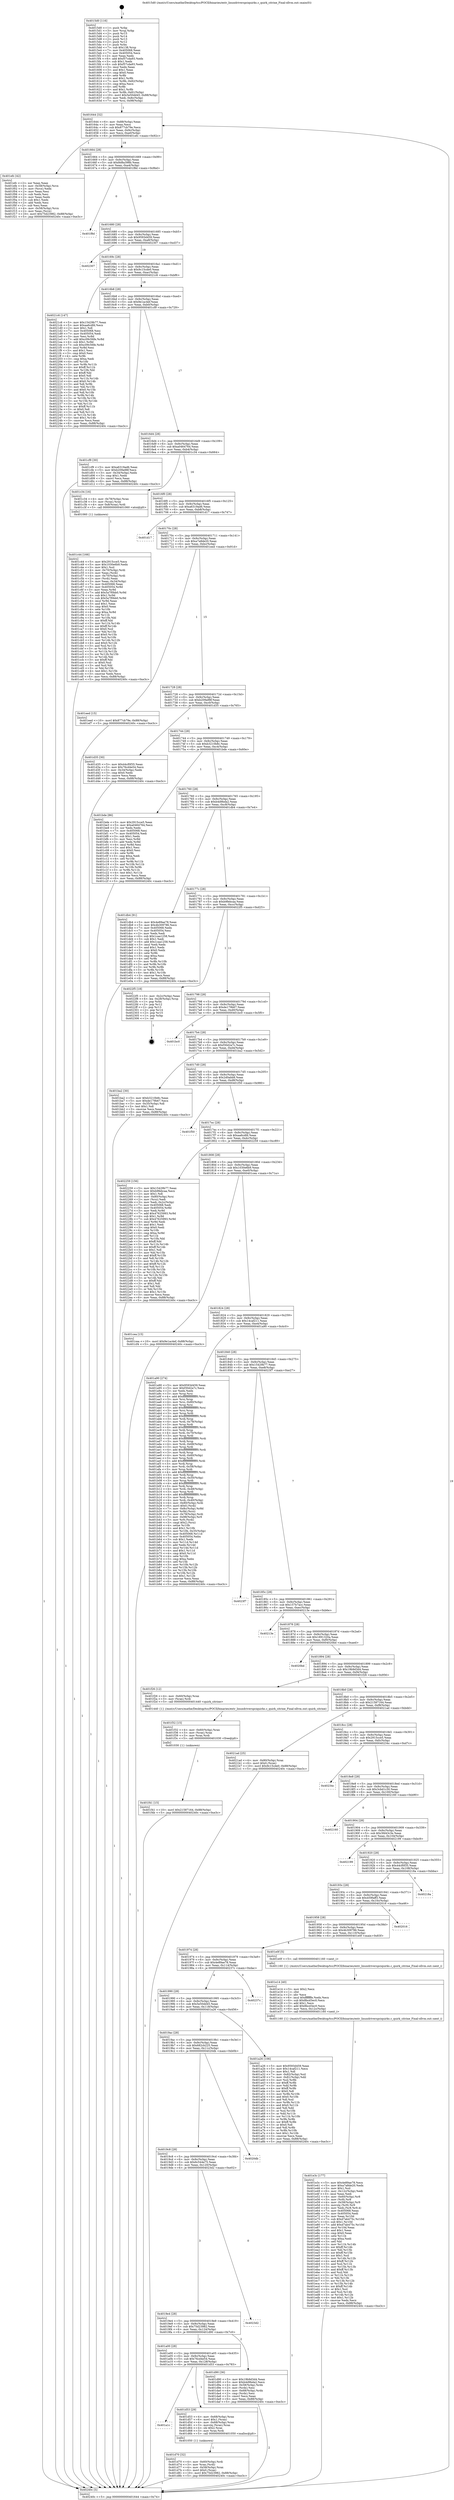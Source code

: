 digraph "0x4015d0" {
  label = "0x4015d0 (/mnt/c/Users/mathe/Desktop/tcc/POCII/binaries/extr_linuxdriverspciquirks.c_quirk_citrine_Final-ollvm.out::main(0))"
  labelloc = "t"
  node[shape=record]

  Entry [label="",width=0.3,height=0.3,shape=circle,fillcolor=black,style=filled]
  "0x401644" [label="{
     0x401644 [32]\l
     | [instrs]\l
     &nbsp;&nbsp;0x401644 \<+6\>: mov -0x88(%rbp),%eax\l
     &nbsp;&nbsp;0x40164a \<+2\>: mov %eax,%ecx\l
     &nbsp;&nbsp;0x40164c \<+6\>: sub $0x877cb79e,%ecx\l
     &nbsp;&nbsp;0x401652 \<+6\>: mov %eax,-0x9c(%rbp)\l
     &nbsp;&nbsp;0x401658 \<+6\>: mov %ecx,-0xa0(%rbp)\l
     &nbsp;&nbsp;0x40165e \<+6\>: je 0000000000401efc \<main+0x92c\>\l
  }"]
  "0x401efc" [label="{
     0x401efc [42]\l
     | [instrs]\l
     &nbsp;&nbsp;0x401efc \<+2\>: xor %eax,%eax\l
     &nbsp;&nbsp;0x401efe \<+4\>: mov -0x58(%rbp),%rcx\l
     &nbsp;&nbsp;0x401f02 \<+2\>: mov (%rcx),%edx\l
     &nbsp;&nbsp;0x401f04 \<+2\>: mov %eax,%esi\l
     &nbsp;&nbsp;0x401f06 \<+2\>: sub %edx,%esi\l
     &nbsp;&nbsp;0x401f08 \<+2\>: mov %eax,%edx\l
     &nbsp;&nbsp;0x401f0a \<+3\>: sub $0x1,%edx\l
     &nbsp;&nbsp;0x401f0d \<+2\>: add %edx,%esi\l
     &nbsp;&nbsp;0x401f0f \<+2\>: sub %esi,%eax\l
     &nbsp;&nbsp;0x401f11 \<+4\>: mov -0x58(%rbp),%rcx\l
     &nbsp;&nbsp;0x401f15 \<+2\>: mov %eax,(%rcx)\l
     &nbsp;&nbsp;0x401f17 \<+10\>: movl $0x75d23982,-0x88(%rbp)\l
     &nbsp;&nbsp;0x401f21 \<+5\>: jmp 000000000040240c \<main+0xe3c\>\l
  }"]
  "0x401664" [label="{
     0x401664 [28]\l
     | [instrs]\l
     &nbsp;&nbsp;0x401664 \<+5\>: jmp 0000000000401669 \<main+0x99\>\l
     &nbsp;&nbsp;0x401669 \<+6\>: mov -0x9c(%rbp),%eax\l
     &nbsp;&nbsp;0x40166f \<+5\>: sub $0x8d8a398b,%eax\l
     &nbsp;&nbsp;0x401674 \<+6\>: mov %eax,-0xa4(%rbp)\l
     &nbsp;&nbsp;0x40167a \<+6\>: je 0000000000401f8d \<main+0x9bd\>\l
  }"]
  Exit [label="",width=0.3,height=0.3,shape=circle,fillcolor=black,style=filled,peripheries=2]
  "0x401f8d" [label="{
     0x401f8d\l
  }", style=dashed]
  "0x401680" [label="{
     0x401680 [28]\l
     | [instrs]\l
     &nbsp;&nbsp;0x401680 \<+5\>: jmp 0000000000401685 \<main+0xb5\>\l
     &nbsp;&nbsp;0x401685 \<+6\>: mov -0x9c(%rbp),%eax\l
     &nbsp;&nbsp;0x40168b \<+5\>: sub $0x9593d459,%eax\l
     &nbsp;&nbsp;0x401690 \<+6\>: mov %eax,-0xa8(%rbp)\l
     &nbsp;&nbsp;0x401696 \<+6\>: je 0000000000402307 \<main+0xd37\>\l
  }"]
  "0x401f41" [label="{
     0x401f41 [15]\l
     | [instrs]\l
     &nbsp;&nbsp;0x401f41 \<+10\>: movl $0x21587164,-0x88(%rbp)\l
     &nbsp;&nbsp;0x401f4b \<+5\>: jmp 000000000040240c \<main+0xe3c\>\l
  }"]
  "0x402307" [label="{
     0x402307\l
  }", style=dashed]
  "0x40169c" [label="{
     0x40169c [28]\l
     | [instrs]\l
     &nbsp;&nbsp;0x40169c \<+5\>: jmp 00000000004016a1 \<main+0xd1\>\l
     &nbsp;&nbsp;0x4016a1 \<+6\>: mov -0x9c(%rbp),%eax\l
     &nbsp;&nbsp;0x4016a7 \<+5\>: sub $0x9c15cde0,%eax\l
     &nbsp;&nbsp;0x4016ac \<+6\>: mov %eax,-0xac(%rbp)\l
     &nbsp;&nbsp;0x4016b2 \<+6\>: je 00000000004021c6 \<main+0xbf6\>\l
  }"]
  "0x401f32" [label="{
     0x401f32 [15]\l
     | [instrs]\l
     &nbsp;&nbsp;0x401f32 \<+4\>: mov -0x60(%rbp),%rax\l
     &nbsp;&nbsp;0x401f36 \<+3\>: mov (%rax),%rax\l
     &nbsp;&nbsp;0x401f39 \<+3\>: mov %rax,%rdi\l
     &nbsp;&nbsp;0x401f3c \<+5\>: call 0000000000401030 \<free@plt\>\l
     | [calls]\l
     &nbsp;&nbsp;0x401030 \{1\} (unknown)\l
  }"]
  "0x4021c6" [label="{
     0x4021c6 [147]\l
     | [instrs]\l
     &nbsp;&nbsp;0x4021c6 \<+5\>: mov $0x15429b77,%eax\l
     &nbsp;&nbsp;0x4021cb \<+5\>: mov $0xaa6cdfd,%ecx\l
     &nbsp;&nbsp;0x4021d0 \<+2\>: mov $0x1,%dl\l
     &nbsp;&nbsp;0x4021d2 \<+7\>: mov 0x405068,%esi\l
     &nbsp;&nbsp;0x4021d9 \<+7\>: mov 0x405054,%edi\l
     &nbsp;&nbsp;0x4021e0 \<+3\>: mov %esi,%r8d\l
     &nbsp;&nbsp;0x4021e3 \<+7\>: add $0xc09c56fe,%r8d\l
     &nbsp;&nbsp;0x4021ea \<+4\>: sub $0x1,%r8d\l
     &nbsp;&nbsp;0x4021ee \<+7\>: sub $0xc09c56fe,%r8d\l
     &nbsp;&nbsp;0x4021f5 \<+4\>: imul %r8d,%esi\l
     &nbsp;&nbsp;0x4021f9 \<+3\>: and $0x1,%esi\l
     &nbsp;&nbsp;0x4021fc \<+3\>: cmp $0x0,%esi\l
     &nbsp;&nbsp;0x4021ff \<+4\>: sete %r9b\l
     &nbsp;&nbsp;0x402203 \<+3\>: cmp $0xa,%edi\l
     &nbsp;&nbsp;0x402206 \<+4\>: setl %r10b\l
     &nbsp;&nbsp;0x40220a \<+3\>: mov %r9b,%r11b\l
     &nbsp;&nbsp;0x40220d \<+4\>: xor $0xff,%r11b\l
     &nbsp;&nbsp;0x402211 \<+3\>: mov %r10b,%bl\l
     &nbsp;&nbsp;0x402214 \<+3\>: xor $0xff,%bl\l
     &nbsp;&nbsp;0x402217 \<+3\>: xor $0x0,%dl\l
     &nbsp;&nbsp;0x40221a \<+3\>: mov %r11b,%r14b\l
     &nbsp;&nbsp;0x40221d \<+4\>: and $0x0,%r14b\l
     &nbsp;&nbsp;0x402221 \<+3\>: and %dl,%r9b\l
     &nbsp;&nbsp;0x402224 \<+3\>: mov %bl,%r15b\l
     &nbsp;&nbsp;0x402227 \<+4\>: and $0x0,%r15b\l
     &nbsp;&nbsp;0x40222b \<+3\>: and %dl,%r10b\l
     &nbsp;&nbsp;0x40222e \<+3\>: or %r9b,%r14b\l
     &nbsp;&nbsp;0x402231 \<+3\>: or %r10b,%r15b\l
     &nbsp;&nbsp;0x402234 \<+3\>: xor %r15b,%r14b\l
     &nbsp;&nbsp;0x402237 \<+3\>: or %bl,%r11b\l
     &nbsp;&nbsp;0x40223a \<+4\>: xor $0xff,%r11b\l
     &nbsp;&nbsp;0x40223e \<+3\>: or $0x0,%dl\l
     &nbsp;&nbsp;0x402241 \<+3\>: and %dl,%r11b\l
     &nbsp;&nbsp;0x402244 \<+3\>: or %r11b,%r14b\l
     &nbsp;&nbsp;0x402247 \<+4\>: test $0x1,%r14b\l
     &nbsp;&nbsp;0x40224b \<+3\>: cmovne %ecx,%eax\l
     &nbsp;&nbsp;0x40224e \<+6\>: mov %eax,-0x88(%rbp)\l
     &nbsp;&nbsp;0x402254 \<+5\>: jmp 000000000040240c \<main+0xe3c\>\l
  }"]
  "0x4016b8" [label="{
     0x4016b8 [28]\l
     | [instrs]\l
     &nbsp;&nbsp;0x4016b8 \<+5\>: jmp 00000000004016bd \<main+0xed\>\l
     &nbsp;&nbsp;0x4016bd \<+6\>: mov -0x9c(%rbp),%eax\l
     &nbsp;&nbsp;0x4016c3 \<+5\>: sub $0x9e1ac4ef,%eax\l
     &nbsp;&nbsp;0x4016c8 \<+6\>: mov %eax,-0xb0(%rbp)\l
     &nbsp;&nbsp;0x4016ce \<+6\>: je 0000000000401cf9 \<main+0x729\>\l
  }"]
  "0x401e3c" [label="{
     0x401e3c [177]\l
     | [instrs]\l
     &nbsp;&nbsp;0x401e3c \<+5\>: mov $0x4e89ae78,%ecx\l
     &nbsp;&nbsp;0x401e41 \<+5\>: mov $0xa7a8de20,%edx\l
     &nbsp;&nbsp;0x401e46 \<+3\>: mov $0x1,%sil\l
     &nbsp;&nbsp;0x401e49 \<+6\>: mov -0x12c(%rbp),%edi\l
     &nbsp;&nbsp;0x401e4f \<+3\>: imul %eax,%edi\l
     &nbsp;&nbsp;0x401e52 \<+4\>: mov -0x60(%rbp),%r8\l
     &nbsp;&nbsp;0x401e56 \<+3\>: mov (%r8),%r8\l
     &nbsp;&nbsp;0x401e59 \<+4\>: mov -0x58(%rbp),%r9\l
     &nbsp;&nbsp;0x401e5d \<+3\>: movslq (%r9),%r9\l
     &nbsp;&nbsp;0x401e60 \<+4\>: mov %edi,(%r8,%r9,4)\l
     &nbsp;&nbsp;0x401e64 \<+7\>: mov 0x405068,%eax\l
     &nbsp;&nbsp;0x401e6b \<+7\>: mov 0x405054,%edi\l
     &nbsp;&nbsp;0x401e72 \<+3\>: mov %eax,%r10d\l
     &nbsp;&nbsp;0x401e75 \<+7\>: sub $0xd7ab475c,%r10d\l
     &nbsp;&nbsp;0x401e7c \<+4\>: sub $0x1,%r10d\l
     &nbsp;&nbsp;0x401e80 \<+7\>: add $0xd7ab475c,%r10d\l
     &nbsp;&nbsp;0x401e87 \<+4\>: imul %r10d,%eax\l
     &nbsp;&nbsp;0x401e8b \<+3\>: and $0x1,%eax\l
     &nbsp;&nbsp;0x401e8e \<+3\>: cmp $0x0,%eax\l
     &nbsp;&nbsp;0x401e91 \<+4\>: sete %r11b\l
     &nbsp;&nbsp;0x401e95 \<+3\>: cmp $0xa,%edi\l
     &nbsp;&nbsp;0x401e98 \<+3\>: setl %bl\l
     &nbsp;&nbsp;0x401e9b \<+3\>: mov %r11b,%r14b\l
     &nbsp;&nbsp;0x401e9e \<+4\>: xor $0xff,%r14b\l
     &nbsp;&nbsp;0x401ea2 \<+3\>: mov %bl,%r15b\l
     &nbsp;&nbsp;0x401ea5 \<+4\>: xor $0xff,%r15b\l
     &nbsp;&nbsp;0x401ea9 \<+4\>: xor $0x1,%sil\l
     &nbsp;&nbsp;0x401ead \<+3\>: mov %r14b,%r12b\l
     &nbsp;&nbsp;0x401eb0 \<+4\>: and $0xff,%r12b\l
     &nbsp;&nbsp;0x401eb4 \<+3\>: and %sil,%r11b\l
     &nbsp;&nbsp;0x401eb7 \<+3\>: mov %r15b,%r13b\l
     &nbsp;&nbsp;0x401eba \<+4\>: and $0xff,%r13b\l
     &nbsp;&nbsp;0x401ebe \<+3\>: and %sil,%bl\l
     &nbsp;&nbsp;0x401ec1 \<+3\>: or %r11b,%r12b\l
     &nbsp;&nbsp;0x401ec4 \<+3\>: or %bl,%r13b\l
     &nbsp;&nbsp;0x401ec7 \<+3\>: xor %r13b,%r12b\l
     &nbsp;&nbsp;0x401eca \<+3\>: or %r15b,%r14b\l
     &nbsp;&nbsp;0x401ecd \<+4\>: xor $0xff,%r14b\l
     &nbsp;&nbsp;0x401ed1 \<+4\>: or $0x1,%sil\l
     &nbsp;&nbsp;0x401ed5 \<+3\>: and %sil,%r14b\l
     &nbsp;&nbsp;0x401ed8 \<+3\>: or %r14b,%r12b\l
     &nbsp;&nbsp;0x401edb \<+4\>: test $0x1,%r12b\l
     &nbsp;&nbsp;0x401edf \<+3\>: cmovne %edx,%ecx\l
     &nbsp;&nbsp;0x401ee2 \<+6\>: mov %ecx,-0x88(%rbp)\l
     &nbsp;&nbsp;0x401ee8 \<+5\>: jmp 000000000040240c \<main+0xe3c\>\l
  }"]
  "0x401cf9" [label="{
     0x401cf9 [30]\l
     | [instrs]\l
     &nbsp;&nbsp;0x401cf9 \<+5\>: mov $0xa6319ad6,%eax\l
     &nbsp;&nbsp;0x401cfe \<+5\>: mov $0xb209a98f,%ecx\l
     &nbsp;&nbsp;0x401d03 \<+3\>: mov -0x34(%rbp),%edx\l
     &nbsp;&nbsp;0x401d06 \<+3\>: cmp $0x1,%edx\l
     &nbsp;&nbsp;0x401d09 \<+3\>: cmovl %ecx,%eax\l
     &nbsp;&nbsp;0x401d0c \<+6\>: mov %eax,-0x88(%rbp)\l
     &nbsp;&nbsp;0x401d12 \<+5\>: jmp 000000000040240c \<main+0xe3c\>\l
  }"]
  "0x4016d4" [label="{
     0x4016d4 [28]\l
     | [instrs]\l
     &nbsp;&nbsp;0x4016d4 \<+5\>: jmp 00000000004016d9 \<main+0x109\>\l
     &nbsp;&nbsp;0x4016d9 \<+6\>: mov -0x9c(%rbp),%eax\l
     &nbsp;&nbsp;0x4016df \<+5\>: sub $0xa0464764,%eax\l
     &nbsp;&nbsp;0x4016e4 \<+6\>: mov %eax,-0xb4(%rbp)\l
     &nbsp;&nbsp;0x4016ea \<+6\>: je 0000000000401c34 \<main+0x664\>\l
  }"]
  "0x401e14" [label="{
     0x401e14 [40]\l
     | [instrs]\l
     &nbsp;&nbsp;0x401e14 \<+5\>: mov $0x2,%ecx\l
     &nbsp;&nbsp;0x401e19 \<+1\>: cltd\l
     &nbsp;&nbsp;0x401e1a \<+2\>: idiv %ecx\l
     &nbsp;&nbsp;0x401e1c \<+6\>: imul $0xfffffffe,%edx,%ecx\l
     &nbsp;&nbsp;0x401e22 \<+6\>: sub $0x8bcd3ec0,%ecx\l
     &nbsp;&nbsp;0x401e28 \<+3\>: add $0x1,%ecx\l
     &nbsp;&nbsp;0x401e2b \<+6\>: add $0x8bcd3ec0,%ecx\l
     &nbsp;&nbsp;0x401e31 \<+6\>: mov %ecx,-0x12c(%rbp)\l
     &nbsp;&nbsp;0x401e37 \<+5\>: call 0000000000401160 \<next_i\>\l
     | [calls]\l
     &nbsp;&nbsp;0x401160 \{1\} (/mnt/c/Users/mathe/Desktop/tcc/POCII/binaries/extr_linuxdriverspciquirks.c_quirk_citrine_Final-ollvm.out::next_i)\l
  }"]
  "0x401c34" [label="{
     0x401c34 [16]\l
     | [instrs]\l
     &nbsp;&nbsp;0x401c34 \<+4\>: mov -0x78(%rbp),%rax\l
     &nbsp;&nbsp;0x401c38 \<+3\>: mov (%rax),%rax\l
     &nbsp;&nbsp;0x401c3b \<+4\>: mov 0x8(%rax),%rdi\l
     &nbsp;&nbsp;0x401c3f \<+5\>: call 0000000000401060 \<atoi@plt\>\l
     | [calls]\l
     &nbsp;&nbsp;0x401060 \{1\} (unknown)\l
  }"]
  "0x4016f0" [label="{
     0x4016f0 [28]\l
     | [instrs]\l
     &nbsp;&nbsp;0x4016f0 \<+5\>: jmp 00000000004016f5 \<main+0x125\>\l
     &nbsp;&nbsp;0x4016f5 \<+6\>: mov -0x9c(%rbp),%eax\l
     &nbsp;&nbsp;0x4016fb \<+5\>: sub $0xa6319ad6,%eax\l
     &nbsp;&nbsp;0x401700 \<+6\>: mov %eax,-0xb8(%rbp)\l
     &nbsp;&nbsp;0x401706 \<+6\>: je 0000000000401d17 \<main+0x747\>\l
  }"]
  "0x401d70" [label="{
     0x401d70 [32]\l
     | [instrs]\l
     &nbsp;&nbsp;0x401d70 \<+4\>: mov -0x60(%rbp),%rdi\l
     &nbsp;&nbsp;0x401d74 \<+3\>: mov %rax,(%rdi)\l
     &nbsp;&nbsp;0x401d77 \<+4\>: mov -0x58(%rbp),%rax\l
     &nbsp;&nbsp;0x401d7b \<+6\>: movl $0x0,(%rax)\l
     &nbsp;&nbsp;0x401d81 \<+10\>: movl $0x75d23982,-0x88(%rbp)\l
     &nbsp;&nbsp;0x401d8b \<+5\>: jmp 000000000040240c \<main+0xe3c\>\l
  }"]
  "0x401d17" [label="{
     0x401d17\l
  }", style=dashed]
  "0x40170c" [label="{
     0x40170c [28]\l
     | [instrs]\l
     &nbsp;&nbsp;0x40170c \<+5\>: jmp 0000000000401711 \<main+0x141\>\l
     &nbsp;&nbsp;0x401711 \<+6\>: mov -0x9c(%rbp),%eax\l
     &nbsp;&nbsp;0x401717 \<+5\>: sub $0xa7a8de20,%eax\l
     &nbsp;&nbsp;0x40171c \<+6\>: mov %eax,-0xbc(%rbp)\l
     &nbsp;&nbsp;0x401722 \<+6\>: je 0000000000401eed \<main+0x91d\>\l
  }"]
  "0x401a1c" [label="{
     0x401a1c\l
  }", style=dashed]
  "0x401eed" [label="{
     0x401eed [15]\l
     | [instrs]\l
     &nbsp;&nbsp;0x401eed \<+10\>: movl $0x877cb79e,-0x88(%rbp)\l
     &nbsp;&nbsp;0x401ef7 \<+5\>: jmp 000000000040240c \<main+0xe3c\>\l
  }"]
  "0x401728" [label="{
     0x401728 [28]\l
     | [instrs]\l
     &nbsp;&nbsp;0x401728 \<+5\>: jmp 000000000040172d \<main+0x15d\>\l
     &nbsp;&nbsp;0x40172d \<+6\>: mov -0x9c(%rbp),%eax\l
     &nbsp;&nbsp;0x401733 \<+5\>: sub $0xb209a98f,%eax\l
     &nbsp;&nbsp;0x401738 \<+6\>: mov %eax,-0xc0(%rbp)\l
     &nbsp;&nbsp;0x40173e \<+6\>: je 0000000000401d35 \<main+0x765\>\l
  }"]
  "0x401d53" [label="{
     0x401d53 [29]\l
     | [instrs]\l
     &nbsp;&nbsp;0x401d53 \<+4\>: mov -0x68(%rbp),%rax\l
     &nbsp;&nbsp;0x401d57 \<+6\>: movl $0x1,(%rax)\l
     &nbsp;&nbsp;0x401d5d \<+4\>: mov -0x68(%rbp),%rax\l
     &nbsp;&nbsp;0x401d61 \<+3\>: movslq (%rax),%rax\l
     &nbsp;&nbsp;0x401d64 \<+4\>: shl $0x2,%rax\l
     &nbsp;&nbsp;0x401d68 \<+3\>: mov %rax,%rdi\l
     &nbsp;&nbsp;0x401d6b \<+5\>: call 0000000000401050 \<malloc@plt\>\l
     | [calls]\l
     &nbsp;&nbsp;0x401050 \{1\} (unknown)\l
  }"]
  "0x401d35" [label="{
     0x401d35 [30]\l
     | [instrs]\l
     &nbsp;&nbsp;0x401d35 \<+5\>: mov $0x44cf0f35,%eax\l
     &nbsp;&nbsp;0x401d3a \<+5\>: mov $0x76cd4e54,%ecx\l
     &nbsp;&nbsp;0x401d3f \<+3\>: mov -0x34(%rbp),%edx\l
     &nbsp;&nbsp;0x401d42 \<+3\>: cmp $0x0,%edx\l
     &nbsp;&nbsp;0x401d45 \<+3\>: cmove %ecx,%eax\l
     &nbsp;&nbsp;0x401d48 \<+6\>: mov %eax,-0x88(%rbp)\l
     &nbsp;&nbsp;0x401d4e \<+5\>: jmp 000000000040240c \<main+0xe3c\>\l
  }"]
  "0x401744" [label="{
     0x401744 [28]\l
     | [instrs]\l
     &nbsp;&nbsp;0x401744 \<+5\>: jmp 0000000000401749 \<main+0x179\>\l
     &nbsp;&nbsp;0x401749 \<+6\>: mov -0x9c(%rbp),%eax\l
     &nbsp;&nbsp;0x40174f \<+5\>: sub $0xb3210b8c,%eax\l
     &nbsp;&nbsp;0x401754 \<+6\>: mov %eax,-0xc4(%rbp)\l
     &nbsp;&nbsp;0x40175a \<+6\>: je 0000000000401bde \<main+0x60e\>\l
  }"]
  "0x401a00" [label="{
     0x401a00 [28]\l
     | [instrs]\l
     &nbsp;&nbsp;0x401a00 \<+5\>: jmp 0000000000401a05 \<main+0x435\>\l
     &nbsp;&nbsp;0x401a05 \<+6\>: mov -0x9c(%rbp),%eax\l
     &nbsp;&nbsp;0x401a0b \<+5\>: sub $0x76cd4e54,%eax\l
     &nbsp;&nbsp;0x401a10 \<+6\>: mov %eax,-0x128(%rbp)\l
     &nbsp;&nbsp;0x401a16 \<+6\>: je 0000000000401d53 \<main+0x783\>\l
  }"]
  "0x401bde" [label="{
     0x401bde [86]\l
     | [instrs]\l
     &nbsp;&nbsp;0x401bde \<+5\>: mov $0x2915cce5,%eax\l
     &nbsp;&nbsp;0x401be3 \<+5\>: mov $0xa0464764,%ecx\l
     &nbsp;&nbsp;0x401be8 \<+2\>: xor %edx,%edx\l
     &nbsp;&nbsp;0x401bea \<+7\>: mov 0x405068,%esi\l
     &nbsp;&nbsp;0x401bf1 \<+7\>: mov 0x405054,%edi\l
     &nbsp;&nbsp;0x401bf8 \<+3\>: sub $0x1,%edx\l
     &nbsp;&nbsp;0x401bfb \<+3\>: mov %esi,%r8d\l
     &nbsp;&nbsp;0x401bfe \<+3\>: add %edx,%r8d\l
     &nbsp;&nbsp;0x401c01 \<+4\>: imul %r8d,%esi\l
     &nbsp;&nbsp;0x401c05 \<+3\>: and $0x1,%esi\l
     &nbsp;&nbsp;0x401c08 \<+3\>: cmp $0x0,%esi\l
     &nbsp;&nbsp;0x401c0b \<+4\>: sete %r9b\l
     &nbsp;&nbsp;0x401c0f \<+3\>: cmp $0xa,%edi\l
     &nbsp;&nbsp;0x401c12 \<+4\>: setl %r10b\l
     &nbsp;&nbsp;0x401c16 \<+3\>: mov %r9b,%r11b\l
     &nbsp;&nbsp;0x401c19 \<+3\>: and %r10b,%r11b\l
     &nbsp;&nbsp;0x401c1c \<+3\>: xor %r10b,%r9b\l
     &nbsp;&nbsp;0x401c1f \<+3\>: or %r9b,%r11b\l
     &nbsp;&nbsp;0x401c22 \<+4\>: test $0x1,%r11b\l
     &nbsp;&nbsp;0x401c26 \<+3\>: cmovne %ecx,%eax\l
     &nbsp;&nbsp;0x401c29 \<+6\>: mov %eax,-0x88(%rbp)\l
     &nbsp;&nbsp;0x401c2f \<+5\>: jmp 000000000040240c \<main+0xe3c\>\l
  }"]
  "0x401760" [label="{
     0x401760 [28]\l
     | [instrs]\l
     &nbsp;&nbsp;0x401760 \<+5\>: jmp 0000000000401765 \<main+0x195\>\l
     &nbsp;&nbsp;0x401765 \<+6\>: mov -0x9c(%rbp),%eax\l
     &nbsp;&nbsp;0x40176b \<+5\>: sub $0xb4d9bda2,%eax\l
     &nbsp;&nbsp;0x401770 \<+6\>: mov %eax,-0xc8(%rbp)\l
     &nbsp;&nbsp;0x401776 \<+6\>: je 0000000000401db4 \<main+0x7e4\>\l
  }"]
  "0x401d90" [label="{
     0x401d90 [36]\l
     | [instrs]\l
     &nbsp;&nbsp;0x401d90 \<+5\>: mov $0x19b9d3d4,%eax\l
     &nbsp;&nbsp;0x401d95 \<+5\>: mov $0xb4d9bda2,%ecx\l
     &nbsp;&nbsp;0x401d9a \<+4\>: mov -0x58(%rbp),%rdx\l
     &nbsp;&nbsp;0x401d9e \<+2\>: mov (%rdx),%esi\l
     &nbsp;&nbsp;0x401da0 \<+4\>: mov -0x68(%rbp),%rdx\l
     &nbsp;&nbsp;0x401da4 \<+2\>: cmp (%rdx),%esi\l
     &nbsp;&nbsp;0x401da6 \<+3\>: cmovl %ecx,%eax\l
     &nbsp;&nbsp;0x401da9 \<+6\>: mov %eax,-0x88(%rbp)\l
     &nbsp;&nbsp;0x401daf \<+5\>: jmp 000000000040240c \<main+0xe3c\>\l
  }"]
  "0x401db4" [label="{
     0x401db4 [91]\l
     | [instrs]\l
     &nbsp;&nbsp;0x401db4 \<+5\>: mov $0x4e89ae78,%eax\l
     &nbsp;&nbsp;0x401db9 \<+5\>: mov $0x4b309786,%ecx\l
     &nbsp;&nbsp;0x401dbe \<+7\>: mov 0x405068,%edx\l
     &nbsp;&nbsp;0x401dc5 \<+7\>: mov 0x405054,%esi\l
     &nbsp;&nbsp;0x401dcc \<+2\>: mov %edx,%edi\l
     &nbsp;&nbsp;0x401dce \<+6\>: sub $0x1caa1258,%edi\l
     &nbsp;&nbsp;0x401dd4 \<+3\>: sub $0x1,%edi\l
     &nbsp;&nbsp;0x401dd7 \<+6\>: add $0x1caa1258,%edi\l
     &nbsp;&nbsp;0x401ddd \<+3\>: imul %edi,%edx\l
     &nbsp;&nbsp;0x401de0 \<+3\>: and $0x1,%edx\l
     &nbsp;&nbsp;0x401de3 \<+3\>: cmp $0x0,%edx\l
     &nbsp;&nbsp;0x401de6 \<+4\>: sete %r8b\l
     &nbsp;&nbsp;0x401dea \<+3\>: cmp $0xa,%esi\l
     &nbsp;&nbsp;0x401ded \<+4\>: setl %r9b\l
     &nbsp;&nbsp;0x401df1 \<+3\>: mov %r8b,%r10b\l
     &nbsp;&nbsp;0x401df4 \<+3\>: and %r9b,%r10b\l
     &nbsp;&nbsp;0x401df7 \<+3\>: xor %r9b,%r8b\l
     &nbsp;&nbsp;0x401dfa \<+3\>: or %r8b,%r10b\l
     &nbsp;&nbsp;0x401dfd \<+4\>: test $0x1,%r10b\l
     &nbsp;&nbsp;0x401e01 \<+3\>: cmovne %ecx,%eax\l
     &nbsp;&nbsp;0x401e04 \<+6\>: mov %eax,-0x88(%rbp)\l
     &nbsp;&nbsp;0x401e0a \<+5\>: jmp 000000000040240c \<main+0xe3c\>\l
  }"]
  "0x40177c" [label="{
     0x40177c [28]\l
     | [instrs]\l
     &nbsp;&nbsp;0x40177c \<+5\>: jmp 0000000000401781 \<main+0x1b1\>\l
     &nbsp;&nbsp;0x401781 \<+6\>: mov -0x9c(%rbp),%eax\l
     &nbsp;&nbsp;0x401787 \<+5\>: sub $0xb9febcaa,%eax\l
     &nbsp;&nbsp;0x40178c \<+6\>: mov %eax,-0xcc(%rbp)\l
     &nbsp;&nbsp;0x401792 \<+6\>: je 00000000004022f5 \<main+0xd25\>\l
  }"]
  "0x4019e4" [label="{
     0x4019e4 [28]\l
     | [instrs]\l
     &nbsp;&nbsp;0x4019e4 \<+5\>: jmp 00000000004019e9 \<main+0x419\>\l
     &nbsp;&nbsp;0x4019e9 \<+6\>: mov -0x9c(%rbp),%eax\l
     &nbsp;&nbsp;0x4019ef \<+5\>: sub $0x75d23982,%eax\l
     &nbsp;&nbsp;0x4019f4 \<+6\>: mov %eax,-0x124(%rbp)\l
     &nbsp;&nbsp;0x4019fa \<+6\>: je 0000000000401d90 \<main+0x7c0\>\l
  }"]
  "0x4022f5" [label="{
     0x4022f5 [18]\l
     | [instrs]\l
     &nbsp;&nbsp;0x4022f5 \<+3\>: mov -0x2c(%rbp),%eax\l
     &nbsp;&nbsp;0x4022f8 \<+4\>: lea -0x28(%rbp),%rsp\l
     &nbsp;&nbsp;0x4022fc \<+1\>: pop %rbx\l
     &nbsp;&nbsp;0x4022fd \<+2\>: pop %r12\l
     &nbsp;&nbsp;0x4022ff \<+2\>: pop %r13\l
     &nbsp;&nbsp;0x402301 \<+2\>: pop %r14\l
     &nbsp;&nbsp;0x402303 \<+2\>: pop %r15\l
     &nbsp;&nbsp;0x402305 \<+1\>: pop %rbp\l
     &nbsp;&nbsp;0x402306 \<+1\>: ret\l
  }"]
  "0x401798" [label="{
     0x401798 [28]\l
     | [instrs]\l
     &nbsp;&nbsp;0x401798 \<+5\>: jmp 000000000040179d \<main+0x1cd\>\l
     &nbsp;&nbsp;0x40179d \<+6\>: mov -0x9c(%rbp),%eax\l
     &nbsp;&nbsp;0x4017a3 \<+5\>: sub $0xde179b67,%eax\l
     &nbsp;&nbsp;0x4017a8 \<+6\>: mov %eax,-0xd0(%rbp)\l
     &nbsp;&nbsp;0x4017ae \<+6\>: je 0000000000401bc0 \<main+0x5f0\>\l
  }"]
  "0x4023d2" [label="{
     0x4023d2\l
  }", style=dashed]
  "0x401bc0" [label="{
     0x401bc0\l
  }", style=dashed]
  "0x4017b4" [label="{
     0x4017b4 [28]\l
     | [instrs]\l
     &nbsp;&nbsp;0x4017b4 \<+5\>: jmp 00000000004017b9 \<main+0x1e9\>\l
     &nbsp;&nbsp;0x4017b9 \<+6\>: mov -0x9c(%rbp),%eax\l
     &nbsp;&nbsp;0x4017bf \<+5\>: sub $0xf30d2a7c,%eax\l
     &nbsp;&nbsp;0x4017c4 \<+6\>: mov %eax,-0xd4(%rbp)\l
     &nbsp;&nbsp;0x4017ca \<+6\>: je 0000000000401ba2 \<main+0x5d2\>\l
  }"]
  "0x4019c8" [label="{
     0x4019c8 [28]\l
     | [instrs]\l
     &nbsp;&nbsp;0x4019c8 \<+5\>: jmp 00000000004019cd \<main+0x3fd\>\l
     &nbsp;&nbsp;0x4019cd \<+6\>: mov -0x9c(%rbp),%eax\l
     &nbsp;&nbsp;0x4019d3 \<+5\>: sub $0x6c544e75,%eax\l
     &nbsp;&nbsp;0x4019d8 \<+6\>: mov %eax,-0x120(%rbp)\l
     &nbsp;&nbsp;0x4019de \<+6\>: je 00000000004023d2 \<main+0xe02\>\l
  }"]
  "0x401ba2" [label="{
     0x401ba2 [30]\l
     | [instrs]\l
     &nbsp;&nbsp;0x401ba2 \<+5\>: mov $0xb3210b8c,%eax\l
     &nbsp;&nbsp;0x401ba7 \<+5\>: mov $0xde179b67,%ecx\l
     &nbsp;&nbsp;0x401bac \<+3\>: mov -0x35(%rbp),%dl\l
     &nbsp;&nbsp;0x401baf \<+3\>: test $0x1,%dl\l
     &nbsp;&nbsp;0x401bb2 \<+3\>: cmovne %ecx,%eax\l
     &nbsp;&nbsp;0x401bb5 \<+6\>: mov %eax,-0x88(%rbp)\l
     &nbsp;&nbsp;0x401bbb \<+5\>: jmp 000000000040240c \<main+0xe3c\>\l
  }"]
  "0x4017d0" [label="{
     0x4017d0 [28]\l
     | [instrs]\l
     &nbsp;&nbsp;0x4017d0 \<+5\>: jmp 00000000004017d5 \<main+0x205\>\l
     &nbsp;&nbsp;0x4017d5 \<+6\>: mov -0x9c(%rbp),%eax\l
     &nbsp;&nbsp;0x4017db \<+5\>: sub $0x2d0abb8,%eax\l
     &nbsp;&nbsp;0x4017e0 \<+6\>: mov %eax,-0xd8(%rbp)\l
     &nbsp;&nbsp;0x4017e6 \<+6\>: je 0000000000401f50 \<main+0x980\>\l
  }"]
  "0x4020db" [label="{
     0x4020db\l
  }", style=dashed]
  "0x401f50" [label="{
     0x401f50\l
  }", style=dashed]
  "0x4017ec" [label="{
     0x4017ec [28]\l
     | [instrs]\l
     &nbsp;&nbsp;0x4017ec \<+5\>: jmp 00000000004017f1 \<main+0x221\>\l
     &nbsp;&nbsp;0x4017f1 \<+6\>: mov -0x9c(%rbp),%eax\l
     &nbsp;&nbsp;0x4017f7 \<+5\>: sub $0xaa6cdfd,%eax\l
     &nbsp;&nbsp;0x4017fc \<+6\>: mov %eax,-0xdc(%rbp)\l
     &nbsp;&nbsp;0x401802 \<+6\>: je 0000000000402259 \<main+0xc89\>\l
  }"]
  "0x401c44" [label="{
     0x401c44 [166]\l
     | [instrs]\l
     &nbsp;&nbsp;0x401c44 \<+5\>: mov $0x2915cce5,%ecx\l
     &nbsp;&nbsp;0x401c49 \<+5\>: mov $0x1030e6b9,%edx\l
     &nbsp;&nbsp;0x401c4e \<+3\>: mov $0x1,%sil\l
     &nbsp;&nbsp;0x401c51 \<+4\>: mov -0x70(%rbp),%rdi\l
     &nbsp;&nbsp;0x401c55 \<+2\>: mov %eax,(%rdi)\l
     &nbsp;&nbsp;0x401c57 \<+4\>: mov -0x70(%rbp),%rdi\l
     &nbsp;&nbsp;0x401c5b \<+2\>: mov (%rdi),%eax\l
     &nbsp;&nbsp;0x401c5d \<+3\>: mov %eax,-0x34(%rbp)\l
     &nbsp;&nbsp;0x401c60 \<+7\>: mov 0x405068,%eax\l
     &nbsp;&nbsp;0x401c67 \<+8\>: mov 0x405054,%r8d\l
     &nbsp;&nbsp;0x401c6f \<+3\>: mov %eax,%r9d\l
     &nbsp;&nbsp;0x401c72 \<+7\>: add $0x5a7f0bb0,%r9d\l
     &nbsp;&nbsp;0x401c79 \<+4\>: sub $0x1,%r9d\l
     &nbsp;&nbsp;0x401c7d \<+7\>: sub $0x5a7f0bb0,%r9d\l
     &nbsp;&nbsp;0x401c84 \<+4\>: imul %r9d,%eax\l
     &nbsp;&nbsp;0x401c88 \<+3\>: and $0x1,%eax\l
     &nbsp;&nbsp;0x401c8b \<+3\>: cmp $0x0,%eax\l
     &nbsp;&nbsp;0x401c8e \<+4\>: sete %r10b\l
     &nbsp;&nbsp;0x401c92 \<+4\>: cmp $0xa,%r8d\l
     &nbsp;&nbsp;0x401c96 \<+4\>: setl %r11b\l
     &nbsp;&nbsp;0x401c9a \<+3\>: mov %r10b,%bl\l
     &nbsp;&nbsp;0x401c9d \<+3\>: xor $0xff,%bl\l
     &nbsp;&nbsp;0x401ca0 \<+3\>: mov %r11b,%r14b\l
     &nbsp;&nbsp;0x401ca3 \<+4\>: xor $0xff,%r14b\l
     &nbsp;&nbsp;0x401ca7 \<+4\>: xor $0x0,%sil\l
     &nbsp;&nbsp;0x401cab \<+3\>: mov %bl,%r15b\l
     &nbsp;&nbsp;0x401cae \<+4\>: and $0x0,%r15b\l
     &nbsp;&nbsp;0x401cb2 \<+3\>: and %sil,%r10b\l
     &nbsp;&nbsp;0x401cb5 \<+3\>: mov %r14b,%r12b\l
     &nbsp;&nbsp;0x401cb8 \<+4\>: and $0x0,%r12b\l
     &nbsp;&nbsp;0x401cbc \<+3\>: and %sil,%r11b\l
     &nbsp;&nbsp;0x401cbf \<+3\>: or %r10b,%r15b\l
     &nbsp;&nbsp;0x401cc2 \<+3\>: or %r11b,%r12b\l
     &nbsp;&nbsp;0x401cc5 \<+3\>: xor %r12b,%r15b\l
     &nbsp;&nbsp;0x401cc8 \<+3\>: or %r14b,%bl\l
     &nbsp;&nbsp;0x401ccb \<+3\>: xor $0xff,%bl\l
     &nbsp;&nbsp;0x401cce \<+4\>: or $0x0,%sil\l
     &nbsp;&nbsp;0x401cd2 \<+3\>: and %sil,%bl\l
     &nbsp;&nbsp;0x401cd5 \<+3\>: or %bl,%r15b\l
     &nbsp;&nbsp;0x401cd8 \<+4\>: test $0x1,%r15b\l
     &nbsp;&nbsp;0x401cdc \<+3\>: cmovne %edx,%ecx\l
     &nbsp;&nbsp;0x401cdf \<+6\>: mov %ecx,-0x88(%rbp)\l
     &nbsp;&nbsp;0x401ce5 \<+5\>: jmp 000000000040240c \<main+0xe3c\>\l
  }"]
  "0x402259" [label="{
     0x402259 [156]\l
     | [instrs]\l
     &nbsp;&nbsp;0x402259 \<+5\>: mov $0x15429b77,%eax\l
     &nbsp;&nbsp;0x40225e \<+5\>: mov $0xb9febcaa,%ecx\l
     &nbsp;&nbsp;0x402263 \<+2\>: mov $0x1,%dl\l
     &nbsp;&nbsp;0x402265 \<+4\>: mov -0x80(%rbp),%rsi\l
     &nbsp;&nbsp;0x402269 \<+2\>: mov (%rsi),%edi\l
     &nbsp;&nbsp;0x40226b \<+3\>: mov %edi,-0x2c(%rbp)\l
     &nbsp;&nbsp;0x40226e \<+7\>: mov 0x405068,%edi\l
     &nbsp;&nbsp;0x402275 \<+8\>: mov 0x405054,%r8d\l
     &nbsp;&nbsp;0x40227d \<+3\>: mov %edi,%r9d\l
     &nbsp;&nbsp;0x402280 \<+7\>: add $0x47625993,%r9d\l
     &nbsp;&nbsp;0x402287 \<+4\>: sub $0x1,%r9d\l
     &nbsp;&nbsp;0x40228b \<+7\>: sub $0x47625993,%r9d\l
     &nbsp;&nbsp;0x402292 \<+4\>: imul %r9d,%edi\l
     &nbsp;&nbsp;0x402296 \<+3\>: and $0x1,%edi\l
     &nbsp;&nbsp;0x402299 \<+3\>: cmp $0x0,%edi\l
     &nbsp;&nbsp;0x40229c \<+4\>: sete %r10b\l
     &nbsp;&nbsp;0x4022a0 \<+4\>: cmp $0xa,%r8d\l
     &nbsp;&nbsp;0x4022a4 \<+4\>: setl %r11b\l
     &nbsp;&nbsp;0x4022a8 \<+3\>: mov %r10b,%bl\l
     &nbsp;&nbsp;0x4022ab \<+3\>: xor $0xff,%bl\l
     &nbsp;&nbsp;0x4022ae \<+3\>: mov %r11b,%r14b\l
     &nbsp;&nbsp;0x4022b1 \<+4\>: xor $0xff,%r14b\l
     &nbsp;&nbsp;0x4022b5 \<+3\>: xor $0x1,%dl\l
     &nbsp;&nbsp;0x4022b8 \<+3\>: mov %bl,%r15b\l
     &nbsp;&nbsp;0x4022bb \<+4\>: and $0xff,%r15b\l
     &nbsp;&nbsp;0x4022bf \<+3\>: and %dl,%r10b\l
     &nbsp;&nbsp;0x4022c2 \<+3\>: mov %r14b,%r12b\l
     &nbsp;&nbsp;0x4022c5 \<+4\>: and $0xff,%r12b\l
     &nbsp;&nbsp;0x4022c9 \<+3\>: and %dl,%r11b\l
     &nbsp;&nbsp;0x4022cc \<+3\>: or %r10b,%r15b\l
     &nbsp;&nbsp;0x4022cf \<+3\>: or %r11b,%r12b\l
     &nbsp;&nbsp;0x4022d2 \<+3\>: xor %r12b,%r15b\l
     &nbsp;&nbsp;0x4022d5 \<+3\>: or %r14b,%bl\l
     &nbsp;&nbsp;0x4022d8 \<+3\>: xor $0xff,%bl\l
     &nbsp;&nbsp;0x4022db \<+3\>: or $0x1,%dl\l
     &nbsp;&nbsp;0x4022de \<+2\>: and %dl,%bl\l
     &nbsp;&nbsp;0x4022e0 \<+3\>: or %bl,%r15b\l
     &nbsp;&nbsp;0x4022e3 \<+4\>: test $0x1,%r15b\l
     &nbsp;&nbsp;0x4022e7 \<+3\>: cmovne %ecx,%eax\l
     &nbsp;&nbsp;0x4022ea \<+6\>: mov %eax,-0x88(%rbp)\l
     &nbsp;&nbsp;0x4022f0 \<+5\>: jmp 000000000040240c \<main+0xe3c\>\l
  }"]
  "0x401808" [label="{
     0x401808 [28]\l
     | [instrs]\l
     &nbsp;&nbsp;0x401808 \<+5\>: jmp 000000000040180d \<main+0x23d\>\l
     &nbsp;&nbsp;0x40180d \<+6\>: mov -0x9c(%rbp),%eax\l
     &nbsp;&nbsp;0x401813 \<+5\>: sub $0x1030e6b9,%eax\l
     &nbsp;&nbsp;0x401818 \<+6\>: mov %eax,-0xe0(%rbp)\l
     &nbsp;&nbsp;0x40181e \<+6\>: je 0000000000401cea \<main+0x71a\>\l
  }"]
  "0x4015d0" [label="{
     0x4015d0 [116]\l
     | [instrs]\l
     &nbsp;&nbsp;0x4015d0 \<+1\>: push %rbp\l
     &nbsp;&nbsp;0x4015d1 \<+3\>: mov %rsp,%rbp\l
     &nbsp;&nbsp;0x4015d4 \<+2\>: push %r15\l
     &nbsp;&nbsp;0x4015d6 \<+2\>: push %r14\l
     &nbsp;&nbsp;0x4015d8 \<+2\>: push %r13\l
     &nbsp;&nbsp;0x4015da \<+2\>: push %r12\l
     &nbsp;&nbsp;0x4015dc \<+1\>: push %rbx\l
     &nbsp;&nbsp;0x4015dd \<+7\>: sub $0x138,%rsp\l
     &nbsp;&nbsp;0x4015e4 \<+7\>: mov 0x405068,%eax\l
     &nbsp;&nbsp;0x4015eb \<+7\>: mov 0x405054,%ecx\l
     &nbsp;&nbsp;0x4015f2 \<+2\>: mov %eax,%edx\l
     &nbsp;&nbsp;0x4015f4 \<+6\>: add $0xf57cda93,%edx\l
     &nbsp;&nbsp;0x4015fa \<+3\>: sub $0x1,%edx\l
     &nbsp;&nbsp;0x4015fd \<+6\>: sub $0xf57cda93,%edx\l
     &nbsp;&nbsp;0x401603 \<+3\>: imul %edx,%eax\l
     &nbsp;&nbsp;0x401606 \<+3\>: and $0x1,%eax\l
     &nbsp;&nbsp;0x401609 \<+3\>: cmp $0x0,%eax\l
     &nbsp;&nbsp;0x40160c \<+4\>: sete %r8b\l
     &nbsp;&nbsp;0x401610 \<+4\>: and $0x1,%r8b\l
     &nbsp;&nbsp;0x401614 \<+7\>: mov %r8b,-0x82(%rbp)\l
     &nbsp;&nbsp;0x40161b \<+3\>: cmp $0xa,%ecx\l
     &nbsp;&nbsp;0x40161e \<+4\>: setl %r8b\l
     &nbsp;&nbsp;0x401622 \<+4\>: and $0x1,%r8b\l
     &nbsp;&nbsp;0x401626 \<+7\>: mov %r8b,-0x81(%rbp)\l
     &nbsp;&nbsp;0x40162d \<+10\>: movl $0x5e50dd45,-0x88(%rbp)\l
     &nbsp;&nbsp;0x401637 \<+6\>: mov %edi,-0x8c(%rbp)\l
     &nbsp;&nbsp;0x40163d \<+7\>: mov %rsi,-0x98(%rbp)\l
  }"]
  "0x401cea" [label="{
     0x401cea [15]\l
     | [instrs]\l
     &nbsp;&nbsp;0x401cea \<+10\>: movl $0x9e1ac4ef,-0x88(%rbp)\l
     &nbsp;&nbsp;0x401cf4 \<+5\>: jmp 000000000040240c \<main+0xe3c\>\l
  }"]
  "0x401824" [label="{
     0x401824 [28]\l
     | [instrs]\l
     &nbsp;&nbsp;0x401824 \<+5\>: jmp 0000000000401829 \<main+0x259\>\l
     &nbsp;&nbsp;0x401829 \<+6\>: mov -0x9c(%rbp),%eax\l
     &nbsp;&nbsp;0x40182f \<+5\>: sub $0x14caf211,%eax\l
     &nbsp;&nbsp;0x401834 \<+6\>: mov %eax,-0xe4(%rbp)\l
     &nbsp;&nbsp;0x40183a \<+6\>: je 0000000000401a90 \<main+0x4c0\>\l
  }"]
  "0x40240c" [label="{
     0x40240c [5]\l
     | [instrs]\l
     &nbsp;&nbsp;0x40240c \<+5\>: jmp 0000000000401644 \<main+0x74\>\l
  }"]
  "0x401a90" [label="{
     0x401a90 [274]\l
     | [instrs]\l
     &nbsp;&nbsp;0x401a90 \<+5\>: mov $0x9593d459,%eax\l
     &nbsp;&nbsp;0x401a95 \<+5\>: mov $0xf30d2a7c,%ecx\l
     &nbsp;&nbsp;0x401a9a \<+2\>: xor %edx,%edx\l
     &nbsp;&nbsp;0x401a9c \<+3\>: mov %rsp,%rsi\l
     &nbsp;&nbsp;0x401a9f \<+4\>: add $0xfffffffffffffff0,%rsi\l
     &nbsp;&nbsp;0x401aa3 \<+3\>: mov %rsi,%rsp\l
     &nbsp;&nbsp;0x401aa6 \<+4\>: mov %rsi,-0x80(%rbp)\l
     &nbsp;&nbsp;0x401aaa \<+3\>: mov %rsp,%rsi\l
     &nbsp;&nbsp;0x401aad \<+4\>: add $0xfffffffffffffff0,%rsi\l
     &nbsp;&nbsp;0x401ab1 \<+3\>: mov %rsi,%rsp\l
     &nbsp;&nbsp;0x401ab4 \<+3\>: mov %rsp,%rdi\l
     &nbsp;&nbsp;0x401ab7 \<+4\>: add $0xfffffffffffffff0,%rdi\l
     &nbsp;&nbsp;0x401abb \<+3\>: mov %rdi,%rsp\l
     &nbsp;&nbsp;0x401abe \<+4\>: mov %rdi,-0x78(%rbp)\l
     &nbsp;&nbsp;0x401ac2 \<+3\>: mov %rsp,%rdi\l
     &nbsp;&nbsp;0x401ac5 \<+4\>: add $0xfffffffffffffff0,%rdi\l
     &nbsp;&nbsp;0x401ac9 \<+3\>: mov %rdi,%rsp\l
     &nbsp;&nbsp;0x401acc \<+4\>: mov %rdi,-0x70(%rbp)\l
     &nbsp;&nbsp;0x401ad0 \<+3\>: mov %rsp,%rdi\l
     &nbsp;&nbsp;0x401ad3 \<+4\>: add $0xfffffffffffffff0,%rdi\l
     &nbsp;&nbsp;0x401ad7 \<+3\>: mov %rdi,%rsp\l
     &nbsp;&nbsp;0x401ada \<+4\>: mov %rdi,-0x68(%rbp)\l
     &nbsp;&nbsp;0x401ade \<+3\>: mov %rsp,%rdi\l
     &nbsp;&nbsp;0x401ae1 \<+4\>: add $0xfffffffffffffff0,%rdi\l
     &nbsp;&nbsp;0x401ae5 \<+3\>: mov %rdi,%rsp\l
     &nbsp;&nbsp;0x401ae8 \<+4\>: mov %rdi,-0x60(%rbp)\l
     &nbsp;&nbsp;0x401aec \<+3\>: mov %rsp,%rdi\l
     &nbsp;&nbsp;0x401aef \<+4\>: add $0xfffffffffffffff0,%rdi\l
     &nbsp;&nbsp;0x401af3 \<+3\>: mov %rdi,%rsp\l
     &nbsp;&nbsp;0x401af6 \<+4\>: mov %rdi,-0x58(%rbp)\l
     &nbsp;&nbsp;0x401afa \<+3\>: mov %rsp,%rdi\l
     &nbsp;&nbsp;0x401afd \<+4\>: add $0xfffffffffffffff0,%rdi\l
     &nbsp;&nbsp;0x401b01 \<+3\>: mov %rdi,%rsp\l
     &nbsp;&nbsp;0x401b04 \<+4\>: mov %rdi,-0x50(%rbp)\l
     &nbsp;&nbsp;0x401b08 \<+3\>: mov %rsp,%rdi\l
     &nbsp;&nbsp;0x401b0b \<+4\>: add $0xfffffffffffffff0,%rdi\l
     &nbsp;&nbsp;0x401b0f \<+3\>: mov %rdi,%rsp\l
     &nbsp;&nbsp;0x401b12 \<+4\>: mov %rdi,-0x48(%rbp)\l
     &nbsp;&nbsp;0x401b16 \<+3\>: mov %rsp,%rdi\l
     &nbsp;&nbsp;0x401b19 \<+4\>: add $0xfffffffffffffff0,%rdi\l
     &nbsp;&nbsp;0x401b1d \<+3\>: mov %rdi,%rsp\l
     &nbsp;&nbsp;0x401b20 \<+4\>: mov %rdi,-0x40(%rbp)\l
     &nbsp;&nbsp;0x401b24 \<+4\>: mov -0x80(%rbp),%rdi\l
     &nbsp;&nbsp;0x401b28 \<+6\>: movl $0x0,(%rdi)\l
     &nbsp;&nbsp;0x401b2e \<+7\>: mov -0x8c(%rbp),%r8d\l
     &nbsp;&nbsp;0x401b35 \<+3\>: mov %r8d,(%rsi)\l
     &nbsp;&nbsp;0x401b38 \<+4\>: mov -0x78(%rbp),%rdi\l
     &nbsp;&nbsp;0x401b3c \<+7\>: mov -0x98(%rbp),%r9\l
     &nbsp;&nbsp;0x401b43 \<+3\>: mov %r9,(%rdi)\l
     &nbsp;&nbsp;0x401b46 \<+3\>: cmpl $0x2,(%rsi)\l
     &nbsp;&nbsp;0x401b49 \<+4\>: setne %r10b\l
     &nbsp;&nbsp;0x401b4d \<+4\>: and $0x1,%r10b\l
     &nbsp;&nbsp;0x401b51 \<+4\>: mov %r10b,-0x35(%rbp)\l
     &nbsp;&nbsp;0x401b55 \<+8\>: mov 0x405068,%r11d\l
     &nbsp;&nbsp;0x401b5d \<+7\>: mov 0x405054,%ebx\l
     &nbsp;&nbsp;0x401b64 \<+3\>: sub $0x1,%edx\l
     &nbsp;&nbsp;0x401b67 \<+3\>: mov %r11d,%r14d\l
     &nbsp;&nbsp;0x401b6a \<+3\>: add %edx,%r14d\l
     &nbsp;&nbsp;0x401b6d \<+4\>: imul %r14d,%r11d\l
     &nbsp;&nbsp;0x401b71 \<+4\>: and $0x1,%r11d\l
     &nbsp;&nbsp;0x401b75 \<+4\>: cmp $0x0,%r11d\l
     &nbsp;&nbsp;0x401b79 \<+4\>: sete %r10b\l
     &nbsp;&nbsp;0x401b7d \<+3\>: cmp $0xa,%ebx\l
     &nbsp;&nbsp;0x401b80 \<+4\>: setl %r15b\l
     &nbsp;&nbsp;0x401b84 \<+3\>: mov %r10b,%r12b\l
     &nbsp;&nbsp;0x401b87 \<+3\>: and %r15b,%r12b\l
     &nbsp;&nbsp;0x401b8a \<+3\>: xor %r15b,%r10b\l
     &nbsp;&nbsp;0x401b8d \<+3\>: or %r10b,%r12b\l
     &nbsp;&nbsp;0x401b90 \<+4\>: test $0x1,%r12b\l
     &nbsp;&nbsp;0x401b94 \<+3\>: cmovne %ecx,%eax\l
     &nbsp;&nbsp;0x401b97 \<+6\>: mov %eax,-0x88(%rbp)\l
     &nbsp;&nbsp;0x401b9d \<+5\>: jmp 000000000040240c \<main+0xe3c\>\l
  }"]
  "0x401840" [label="{
     0x401840 [28]\l
     | [instrs]\l
     &nbsp;&nbsp;0x401840 \<+5\>: jmp 0000000000401845 \<main+0x275\>\l
     &nbsp;&nbsp;0x401845 \<+6\>: mov -0x9c(%rbp),%eax\l
     &nbsp;&nbsp;0x40184b \<+5\>: sub $0x15429b77,%eax\l
     &nbsp;&nbsp;0x401850 \<+6\>: mov %eax,-0xe8(%rbp)\l
     &nbsp;&nbsp;0x401856 \<+6\>: je 00000000004023f7 \<main+0xe27\>\l
  }"]
  "0x4019ac" [label="{
     0x4019ac [28]\l
     | [instrs]\l
     &nbsp;&nbsp;0x4019ac \<+5\>: jmp 00000000004019b1 \<main+0x3e1\>\l
     &nbsp;&nbsp;0x4019b1 \<+6\>: mov -0x9c(%rbp),%eax\l
     &nbsp;&nbsp;0x4019b7 \<+5\>: sub $0x682cb225,%eax\l
     &nbsp;&nbsp;0x4019bc \<+6\>: mov %eax,-0x11c(%rbp)\l
     &nbsp;&nbsp;0x4019c2 \<+6\>: je 00000000004020db \<main+0xb0b\>\l
  }"]
  "0x4023f7" [label="{
     0x4023f7\l
  }", style=dashed]
  "0x40185c" [label="{
     0x40185c [28]\l
     | [instrs]\l
     &nbsp;&nbsp;0x40185c \<+5\>: jmp 0000000000401861 \<main+0x291\>\l
     &nbsp;&nbsp;0x401861 \<+6\>: mov -0x9c(%rbp),%eax\l
     &nbsp;&nbsp;0x401867 \<+5\>: sub $0x157b7acc,%eax\l
     &nbsp;&nbsp;0x40186c \<+6\>: mov %eax,-0xec(%rbp)\l
     &nbsp;&nbsp;0x401872 \<+6\>: je 000000000040213e \<main+0xb6e\>\l
  }"]
  "0x401a26" [label="{
     0x401a26 [106]\l
     | [instrs]\l
     &nbsp;&nbsp;0x401a26 \<+5\>: mov $0x9593d459,%eax\l
     &nbsp;&nbsp;0x401a2b \<+5\>: mov $0x14caf211,%ecx\l
     &nbsp;&nbsp;0x401a30 \<+2\>: mov $0x1,%dl\l
     &nbsp;&nbsp;0x401a32 \<+7\>: mov -0x82(%rbp),%sil\l
     &nbsp;&nbsp;0x401a39 \<+7\>: mov -0x81(%rbp),%dil\l
     &nbsp;&nbsp;0x401a40 \<+3\>: mov %sil,%r8b\l
     &nbsp;&nbsp;0x401a43 \<+4\>: xor $0xff,%r8b\l
     &nbsp;&nbsp;0x401a47 \<+3\>: mov %dil,%r9b\l
     &nbsp;&nbsp;0x401a4a \<+4\>: xor $0xff,%r9b\l
     &nbsp;&nbsp;0x401a4e \<+3\>: xor $0x0,%dl\l
     &nbsp;&nbsp;0x401a51 \<+3\>: mov %r8b,%r10b\l
     &nbsp;&nbsp;0x401a54 \<+4\>: and $0x0,%r10b\l
     &nbsp;&nbsp;0x401a58 \<+3\>: and %dl,%sil\l
     &nbsp;&nbsp;0x401a5b \<+3\>: mov %r9b,%r11b\l
     &nbsp;&nbsp;0x401a5e \<+4\>: and $0x0,%r11b\l
     &nbsp;&nbsp;0x401a62 \<+3\>: and %dl,%dil\l
     &nbsp;&nbsp;0x401a65 \<+3\>: or %sil,%r10b\l
     &nbsp;&nbsp;0x401a68 \<+3\>: or %dil,%r11b\l
     &nbsp;&nbsp;0x401a6b \<+3\>: xor %r11b,%r10b\l
     &nbsp;&nbsp;0x401a6e \<+3\>: or %r9b,%r8b\l
     &nbsp;&nbsp;0x401a71 \<+4\>: xor $0xff,%r8b\l
     &nbsp;&nbsp;0x401a75 \<+3\>: or $0x0,%dl\l
     &nbsp;&nbsp;0x401a78 \<+3\>: and %dl,%r8b\l
     &nbsp;&nbsp;0x401a7b \<+3\>: or %r8b,%r10b\l
     &nbsp;&nbsp;0x401a7e \<+4\>: test $0x1,%r10b\l
     &nbsp;&nbsp;0x401a82 \<+3\>: cmovne %ecx,%eax\l
     &nbsp;&nbsp;0x401a85 \<+6\>: mov %eax,-0x88(%rbp)\l
     &nbsp;&nbsp;0x401a8b \<+5\>: jmp 000000000040240c \<main+0xe3c\>\l
  }"]
  "0x40213e" [label="{
     0x40213e\l
  }", style=dashed]
  "0x401878" [label="{
     0x401878 [28]\l
     | [instrs]\l
     &nbsp;&nbsp;0x401878 \<+5\>: jmp 000000000040187d \<main+0x2ad\>\l
     &nbsp;&nbsp;0x40187d \<+6\>: mov -0x9c(%rbp),%eax\l
     &nbsp;&nbsp;0x401883 \<+5\>: sub $0x1891320a,%eax\l
     &nbsp;&nbsp;0x401888 \<+6\>: mov %eax,-0xf0(%rbp)\l
     &nbsp;&nbsp;0x40188e \<+6\>: je 00000000004020bd \<main+0xaed\>\l
  }"]
  "0x401990" [label="{
     0x401990 [28]\l
     | [instrs]\l
     &nbsp;&nbsp;0x401990 \<+5\>: jmp 0000000000401995 \<main+0x3c5\>\l
     &nbsp;&nbsp;0x401995 \<+6\>: mov -0x9c(%rbp),%eax\l
     &nbsp;&nbsp;0x40199b \<+5\>: sub $0x5e50dd45,%eax\l
     &nbsp;&nbsp;0x4019a0 \<+6\>: mov %eax,-0x118(%rbp)\l
     &nbsp;&nbsp;0x4019a6 \<+6\>: je 0000000000401a26 \<main+0x456\>\l
  }"]
  "0x4020bd" [label="{
     0x4020bd\l
  }", style=dashed]
  "0x401894" [label="{
     0x401894 [28]\l
     | [instrs]\l
     &nbsp;&nbsp;0x401894 \<+5\>: jmp 0000000000401899 \<main+0x2c9\>\l
     &nbsp;&nbsp;0x401899 \<+6\>: mov -0x9c(%rbp),%eax\l
     &nbsp;&nbsp;0x40189f \<+5\>: sub $0x19b9d3d4,%eax\l
     &nbsp;&nbsp;0x4018a4 \<+6\>: mov %eax,-0xf4(%rbp)\l
     &nbsp;&nbsp;0x4018aa \<+6\>: je 0000000000401f26 \<main+0x956\>\l
  }"]
  "0x40237c" [label="{
     0x40237c\l
  }", style=dashed]
  "0x401f26" [label="{
     0x401f26 [12]\l
     | [instrs]\l
     &nbsp;&nbsp;0x401f26 \<+4\>: mov -0x60(%rbp),%rax\l
     &nbsp;&nbsp;0x401f2a \<+3\>: mov (%rax),%rdi\l
     &nbsp;&nbsp;0x401f2d \<+5\>: call 0000000000401440 \<quirk_citrine\>\l
     | [calls]\l
     &nbsp;&nbsp;0x401440 \{1\} (/mnt/c/Users/mathe/Desktop/tcc/POCII/binaries/extr_linuxdriverspciquirks.c_quirk_citrine_Final-ollvm.out::quirk_citrine)\l
  }"]
  "0x4018b0" [label="{
     0x4018b0 [28]\l
     | [instrs]\l
     &nbsp;&nbsp;0x4018b0 \<+5\>: jmp 00000000004018b5 \<main+0x2e5\>\l
     &nbsp;&nbsp;0x4018b5 \<+6\>: mov -0x9c(%rbp),%eax\l
     &nbsp;&nbsp;0x4018bb \<+5\>: sub $0x21587164,%eax\l
     &nbsp;&nbsp;0x4018c0 \<+6\>: mov %eax,-0xf8(%rbp)\l
     &nbsp;&nbsp;0x4018c6 \<+6\>: je 00000000004021ad \<main+0xbdd\>\l
  }"]
  "0x401974" [label="{
     0x401974 [28]\l
     | [instrs]\l
     &nbsp;&nbsp;0x401974 \<+5\>: jmp 0000000000401979 \<main+0x3a9\>\l
     &nbsp;&nbsp;0x401979 \<+6\>: mov -0x9c(%rbp),%eax\l
     &nbsp;&nbsp;0x40197f \<+5\>: sub $0x4e89ae78,%eax\l
     &nbsp;&nbsp;0x401984 \<+6\>: mov %eax,-0x114(%rbp)\l
     &nbsp;&nbsp;0x40198a \<+6\>: je 000000000040237c \<main+0xdac\>\l
  }"]
  "0x4021ad" [label="{
     0x4021ad [25]\l
     | [instrs]\l
     &nbsp;&nbsp;0x4021ad \<+4\>: mov -0x80(%rbp),%rax\l
     &nbsp;&nbsp;0x4021b1 \<+6\>: movl $0x0,(%rax)\l
     &nbsp;&nbsp;0x4021b7 \<+10\>: movl $0x9c15cde0,-0x88(%rbp)\l
     &nbsp;&nbsp;0x4021c1 \<+5\>: jmp 000000000040240c \<main+0xe3c\>\l
  }"]
  "0x4018cc" [label="{
     0x4018cc [28]\l
     | [instrs]\l
     &nbsp;&nbsp;0x4018cc \<+5\>: jmp 00000000004018d1 \<main+0x301\>\l
     &nbsp;&nbsp;0x4018d1 \<+6\>: mov -0x9c(%rbp),%eax\l
     &nbsp;&nbsp;0x4018d7 \<+5\>: sub $0x2915cce5,%eax\l
     &nbsp;&nbsp;0x4018dc \<+6\>: mov %eax,-0xfc(%rbp)\l
     &nbsp;&nbsp;0x4018e2 \<+6\>: je 000000000040234c \<main+0xd7c\>\l
  }"]
  "0x401e0f" [label="{
     0x401e0f [5]\l
     | [instrs]\l
     &nbsp;&nbsp;0x401e0f \<+5\>: call 0000000000401160 \<next_i\>\l
     | [calls]\l
     &nbsp;&nbsp;0x401160 \{1\} (/mnt/c/Users/mathe/Desktop/tcc/POCII/binaries/extr_linuxdriverspciquirks.c_quirk_citrine_Final-ollvm.out::next_i)\l
  }"]
  "0x40234c" [label="{
     0x40234c\l
  }", style=dashed]
  "0x4018e8" [label="{
     0x4018e8 [28]\l
     | [instrs]\l
     &nbsp;&nbsp;0x4018e8 \<+5\>: jmp 00000000004018ed \<main+0x31d\>\l
     &nbsp;&nbsp;0x4018ed \<+6\>: mov -0x9c(%rbp),%eax\l
     &nbsp;&nbsp;0x4018f3 \<+5\>: sub $0x3cbd1c30,%eax\l
     &nbsp;&nbsp;0x4018f8 \<+6\>: mov %eax,-0x100(%rbp)\l
     &nbsp;&nbsp;0x4018fe \<+6\>: je 0000000000402160 \<main+0xb90\>\l
  }"]
  "0x401958" [label="{
     0x401958 [28]\l
     | [instrs]\l
     &nbsp;&nbsp;0x401958 \<+5\>: jmp 000000000040195d \<main+0x38d\>\l
     &nbsp;&nbsp;0x40195d \<+6\>: mov -0x9c(%rbp),%eax\l
     &nbsp;&nbsp;0x401963 \<+5\>: sub $0x4b309786,%eax\l
     &nbsp;&nbsp;0x401968 \<+6\>: mov %eax,-0x110(%rbp)\l
     &nbsp;&nbsp;0x40196e \<+6\>: je 0000000000401e0f \<main+0x83f\>\l
  }"]
  "0x402160" [label="{
     0x402160\l
  }", style=dashed]
  "0x401904" [label="{
     0x401904 [28]\l
     | [instrs]\l
     &nbsp;&nbsp;0x401904 \<+5\>: jmp 0000000000401909 \<main+0x339\>\l
     &nbsp;&nbsp;0x401909 \<+6\>: mov -0x9c(%rbp),%eax\l
     &nbsp;&nbsp;0x40190f \<+5\>: sub $0x3fd43c3e,%eax\l
     &nbsp;&nbsp;0x401914 \<+6\>: mov %eax,-0x104(%rbp)\l
     &nbsp;&nbsp;0x40191a \<+6\>: je 0000000000402199 \<main+0xbc9\>\l
  }"]
  "0x402016" [label="{
     0x402016\l
  }", style=dashed]
  "0x402199" [label="{
     0x402199\l
  }", style=dashed]
  "0x401920" [label="{
     0x401920 [28]\l
     | [instrs]\l
     &nbsp;&nbsp;0x401920 \<+5\>: jmp 0000000000401925 \<main+0x355\>\l
     &nbsp;&nbsp;0x401925 \<+6\>: mov -0x9c(%rbp),%eax\l
     &nbsp;&nbsp;0x40192b \<+5\>: sub $0x44cf0f35,%eax\l
     &nbsp;&nbsp;0x401930 \<+6\>: mov %eax,-0x108(%rbp)\l
     &nbsp;&nbsp;0x401936 \<+6\>: je 000000000040218a \<main+0xbba\>\l
  }"]
  "0x40193c" [label="{
     0x40193c [28]\l
     | [instrs]\l
     &nbsp;&nbsp;0x40193c \<+5\>: jmp 0000000000401941 \<main+0x371\>\l
     &nbsp;&nbsp;0x401941 \<+6\>: mov -0x9c(%rbp),%eax\l
     &nbsp;&nbsp;0x401947 \<+5\>: sub $0x459faff3,%eax\l
     &nbsp;&nbsp;0x40194c \<+6\>: mov %eax,-0x10c(%rbp)\l
     &nbsp;&nbsp;0x401952 \<+6\>: je 0000000000402016 \<main+0xa46\>\l
  }"]
  "0x40218a" [label="{
     0x40218a\l
  }", style=dashed]
  Entry -> "0x4015d0" [label=" 1"]
  "0x401644" -> "0x401efc" [label=" 1"]
  "0x401644" -> "0x401664" [label=" 19"]
  "0x4022f5" -> Exit [label=" 1"]
  "0x401664" -> "0x401f8d" [label=" 0"]
  "0x401664" -> "0x401680" [label=" 19"]
  "0x402259" -> "0x40240c" [label=" 1"]
  "0x401680" -> "0x402307" [label=" 0"]
  "0x401680" -> "0x40169c" [label=" 19"]
  "0x4021c6" -> "0x40240c" [label=" 1"]
  "0x40169c" -> "0x4021c6" [label=" 1"]
  "0x40169c" -> "0x4016b8" [label=" 18"]
  "0x4021ad" -> "0x40240c" [label=" 1"]
  "0x4016b8" -> "0x401cf9" [label=" 1"]
  "0x4016b8" -> "0x4016d4" [label=" 17"]
  "0x401f41" -> "0x40240c" [label=" 1"]
  "0x4016d4" -> "0x401c34" [label=" 1"]
  "0x4016d4" -> "0x4016f0" [label=" 16"]
  "0x401f32" -> "0x401f41" [label=" 1"]
  "0x4016f0" -> "0x401d17" [label=" 0"]
  "0x4016f0" -> "0x40170c" [label=" 16"]
  "0x401f26" -> "0x401f32" [label=" 1"]
  "0x40170c" -> "0x401eed" [label=" 1"]
  "0x40170c" -> "0x401728" [label=" 15"]
  "0x401efc" -> "0x40240c" [label=" 1"]
  "0x401728" -> "0x401d35" [label=" 1"]
  "0x401728" -> "0x401744" [label=" 14"]
  "0x401eed" -> "0x40240c" [label=" 1"]
  "0x401744" -> "0x401bde" [label=" 1"]
  "0x401744" -> "0x401760" [label=" 13"]
  "0x401e14" -> "0x401e3c" [label=" 1"]
  "0x401760" -> "0x401db4" [label=" 1"]
  "0x401760" -> "0x40177c" [label=" 12"]
  "0x401e0f" -> "0x401e14" [label=" 1"]
  "0x40177c" -> "0x4022f5" [label=" 1"]
  "0x40177c" -> "0x401798" [label=" 11"]
  "0x401d90" -> "0x40240c" [label=" 2"]
  "0x401798" -> "0x401bc0" [label=" 0"]
  "0x401798" -> "0x4017b4" [label=" 11"]
  "0x401d70" -> "0x40240c" [label=" 1"]
  "0x4017b4" -> "0x401ba2" [label=" 1"]
  "0x4017b4" -> "0x4017d0" [label=" 10"]
  "0x401a00" -> "0x401a1c" [label=" 0"]
  "0x4017d0" -> "0x401f50" [label=" 0"]
  "0x4017d0" -> "0x4017ec" [label=" 10"]
  "0x401a00" -> "0x401d53" [label=" 1"]
  "0x4017ec" -> "0x402259" [label=" 1"]
  "0x4017ec" -> "0x401808" [label=" 9"]
  "0x4019e4" -> "0x401a00" [label=" 1"]
  "0x401808" -> "0x401cea" [label=" 1"]
  "0x401808" -> "0x401824" [label=" 8"]
  "0x401db4" -> "0x40240c" [label=" 1"]
  "0x401824" -> "0x401a90" [label=" 1"]
  "0x401824" -> "0x401840" [label=" 7"]
  "0x4019c8" -> "0x4019e4" [label=" 3"]
  "0x401840" -> "0x4023f7" [label=" 0"]
  "0x401840" -> "0x40185c" [label=" 7"]
  "0x4019c8" -> "0x4023d2" [label=" 0"]
  "0x40185c" -> "0x40213e" [label=" 0"]
  "0x40185c" -> "0x401878" [label=" 7"]
  "0x401d53" -> "0x401d70" [label=" 1"]
  "0x401878" -> "0x4020bd" [label=" 0"]
  "0x401878" -> "0x401894" [label=" 7"]
  "0x4019ac" -> "0x4020db" [label=" 0"]
  "0x401894" -> "0x401f26" [label=" 1"]
  "0x401894" -> "0x4018b0" [label=" 6"]
  "0x401e3c" -> "0x40240c" [label=" 1"]
  "0x4018b0" -> "0x4021ad" [label=" 1"]
  "0x4018b0" -> "0x4018cc" [label=" 5"]
  "0x401cf9" -> "0x40240c" [label=" 1"]
  "0x4018cc" -> "0x40234c" [label=" 0"]
  "0x4018cc" -> "0x4018e8" [label=" 5"]
  "0x401cea" -> "0x40240c" [label=" 1"]
  "0x4018e8" -> "0x402160" [label=" 0"]
  "0x4018e8" -> "0x401904" [label=" 5"]
  "0x401c34" -> "0x401c44" [label=" 1"]
  "0x401904" -> "0x402199" [label=" 0"]
  "0x401904" -> "0x401920" [label=" 5"]
  "0x401bde" -> "0x40240c" [label=" 1"]
  "0x401920" -> "0x40218a" [label=" 0"]
  "0x401920" -> "0x40193c" [label=" 5"]
  "0x401ba2" -> "0x40240c" [label=" 1"]
  "0x40193c" -> "0x402016" [label=" 0"]
  "0x40193c" -> "0x401958" [label=" 5"]
  "0x401c44" -> "0x40240c" [label=" 1"]
  "0x401958" -> "0x401e0f" [label=" 1"]
  "0x401958" -> "0x401974" [label=" 4"]
  "0x401d35" -> "0x40240c" [label=" 1"]
  "0x401974" -> "0x40237c" [label=" 0"]
  "0x401974" -> "0x401990" [label=" 4"]
  "0x4019ac" -> "0x4019c8" [label=" 3"]
  "0x401990" -> "0x401a26" [label=" 1"]
  "0x401990" -> "0x4019ac" [label=" 3"]
  "0x401a26" -> "0x40240c" [label=" 1"]
  "0x4015d0" -> "0x401644" [label=" 1"]
  "0x40240c" -> "0x401644" [label=" 19"]
  "0x4019e4" -> "0x401d90" [label=" 2"]
  "0x401a90" -> "0x40240c" [label=" 1"]
}
